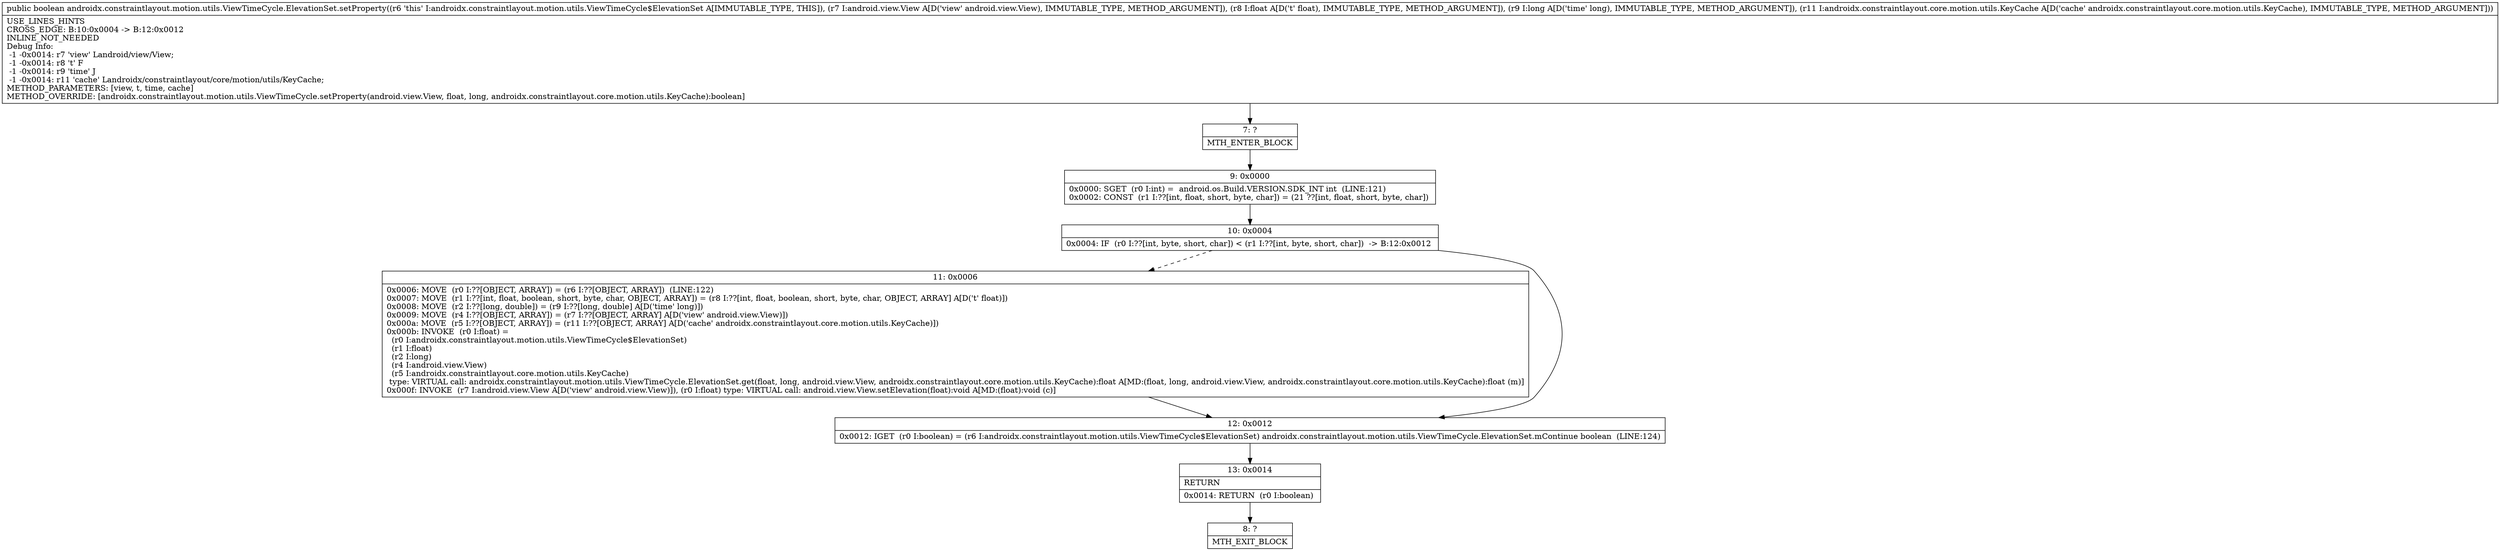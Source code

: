 digraph "CFG forandroidx.constraintlayout.motion.utils.ViewTimeCycle.ElevationSet.setProperty(Landroid\/view\/View;FJLandroidx\/constraintlayout\/core\/motion\/utils\/KeyCache;)Z" {
Node_7 [shape=record,label="{7\:\ ?|MTH_ENTER_BLOCK\l}"];
Node_9 [shape=record,label="{9\:\ 0x0000|0x0000: SGET  (r0 I:int) =  android.os.Build.VERSION.SDK_INT int  (LINE:121)\l0x0002: CONST  (r1 I:??[int, float, short, byte, char]) = (21 ??[int, float, short, byte, char]) \l}"];
Node_10 [shape=record,label="{10\:\ 0x0004|0x0004: IF  (r0 I:??[int, byte, short, char]) \< (r1 I:??[int, byte, short, char])  \-\> B:12:0x0012 \l}"];
Node_11 [shape=record,label="{11\:\ 0x0006|0x0006: MOVE  (r0 I:??[OBJECT, ARRAY]) = (r6 I:??[OBJECT, ARRAY])  (LINE:122)\l0x0007: MOVE  (r1 I:??[int, float, boolean, short, byte, char, OBJECT, ARRAY]) = (r8 I:??[int, float, boolean, short, byte, char, OBJECT, ARRAY] A[D('t' float)]) \l0x0008: MOVE  (r2 I:??[long, double]) = (r9 I:??[long, double] A[D('time' long)]) \l0x0009: MOVE  (r4 I:??[OBJECT, ARRAY]) = (r7 I:??[OBJECT, ARRAY] A[D('view' android.view.View)]) \l0x000a: MOVE  (r5 I:??[OBJECT, ARRAY]) = (r11 I:??[OBJECT, ARRAY] A[D('cache' androidx.constraintlayout.core.motion.utils.KeyCache)]) \l0x000b: INVOKE  (r0 I:float) = \l  (r0 I:androidx.constraintlayout.motion.utils.ViewTimeCycle$ElevationSet)\l  (r1 I:float)\l  (r2 I:long)\l  (r4 I:android.view.View)\l  (r5 I:androidx.constraintlayout.core.motion.utils.KeyCache)\l type: VIRTUAL call: androidx.constraintlayout.motion.utils.ViewTimeCycle.ElevationSet.get(float, long, android.view.View, androidx.constraintlayout.core.motion.utils.KeyCache):float A[MD:(float, long, android.view.View, androidx.constraintlayout.core.motion.utils.KeyCache):float (m)]\l0x000f: INVOKE  (r7 I:android.view.View A[D('view' android.view.View)]), (r0 I:float) type: VIRTUAL call: android.view.View.setElevation(float):void A[MD:(float):void (c)]\l}"];
Node_12 [shape=record,label="{12\:\ 0x0012|0x0012: IGET  (r0 I:boolean) = (r6 I:androidx.constraintlayout.motion.utils.ViewTimeCycle$ElevationSet) androidx.constraintlayout.motion.utils.ViewTimeCycle.ElevationSet.mContinue boolean  (LINE:124)\l}"];
Node_13 [shape=record,label="{13\:\ 0x0014|RETURN\l|0x0014: RETURN  (r0 I:boolean) \l}"];
Node_8 [shape=record,label="{8\:\ ?|MTH_EXIT_BLOCK\l}"];
MethodNode[shape=record,label="{public boolean androidx.constraintlayout.motion.utils.ViewTimeCycle.ElevationSet.setProperty((r6 'this' I:androidx.constraintlayout.motion.utils.ViewTimeCycle$ElevationSet A[IMMUTABLE_TYPE, THIS]), (r7 I:android.view.View A[D('view' android.view.View), IMMUTABLE_TYPE, METHOD_ARGUMENT]), (r8 I:float A[D('t' float), IMMUTABLE_TYPE, METHOD_ARGUMENT]), (r9 I:long A[D('time' long), IMMUTABLE_TYPE, METHOD_ARGUMENT]), (r11 I:androidx.constraintlayout.core.motion.utils.KeyCache A[D('cache' androidx.constraintlayout.core.motion.utils.KeyCache), IMMUTABLE_TYPE, METHOD_ARGUMENT]))  | USE_LINES_HINTS\lCROSS_EDGE: B:10:0x0004 \-\> B:12:0x0012\lINLINE_NOT_NEEDED\lDebug Info:\l  \-1 \-0x0014: r7 'view' Landroid\/view\/View;\l  \-1 \-0x0014: r8 't' F\l  \-1 \-0x0014: r9 'time' J\l  \-1 \-0x0014: r11 'cache' Landroidx\/constraintlayout\/core\/motion\/utils\/KeyCache;\lMETHOD_PARAMETERS: [view, t, time, cache]\lMETHOD_OVERRIDE: [androidx.constraintlayout.motion.utils.ViewTimeCycle.setProperty(android.view.View, float, long, androidx.constraintlayout.core.motion.utils.KeyCache):boolean]\l}"];
MethodNode -> Node_7;Node_7 -> Node_9;
Node_9 -> Node_10;
Node_10 -> Node_11[style=dashed];
Node_10 -> Node_12;
Node_11 -> Node_12;
Node_12 -> Node_13;
Node_13 -> Node_8;
}

